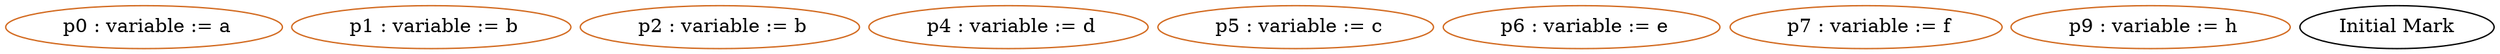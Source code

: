digraph patter {
	fontname = "Times-Roman"; fontsize = 14;
	node [ height = 0.25, width = 0.4, shape = box ];
	edge [ color = red ];
	nodesep = 0.1; ranksep = 0.5;

	nodep0 [color = chocolate shape = ellipse, label = " p0 : variable := a"];
	nodep1 [color = chocolate shape = ellipse, label = " p1 : variable := b"];
	nodep2 [color = chocolate shape = ellipse, label = " p2 : variable := b"];
	nodep4 [color = chocolate shape = ellipse, label = " p4 : variable := d"];
	nodep5 [color = chocolate shape = ellipse, label = " p5 : variable := c"];
	nodep6 [color = chocolate shape = ellipse, label = " p6 : variable := e"];
	nodep7 [color = chocolate shape = ellipse, label = " p7 : variable := f"];
	nodep9 [color = chocolate shape = ellipse, label = " p9 : variable := h"];


	nodestart [color = black shape = ellipse, label = "Initial Mark"];
}
